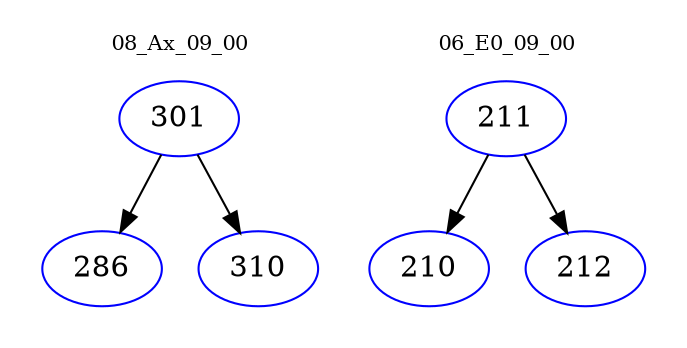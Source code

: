digraph{
subgraph cluster_0 {
color = white
label = "08_Ax_09_00";
fontsize=10;
T0_301 [label="301", color="blue"]
T0_301 -> T0_286 [color="black"]
T0_286 [label="286", color="blue"]
T0_301 -> T0_310 [color="black"]
T0_310 [label="310", color="blue"]
}
subgraph cluster_1 {
color = white
label = "06_E0_09_00";
fontsize=10;
T1_211 [label="211", color="blue"]
T1_211 -> T1_210 [color="black"]
T1_210 [label="210", color="blue"]
T1_211 -> T1_212 [color="black"]
T1_212 [label="212", color="blue"]
}
}
